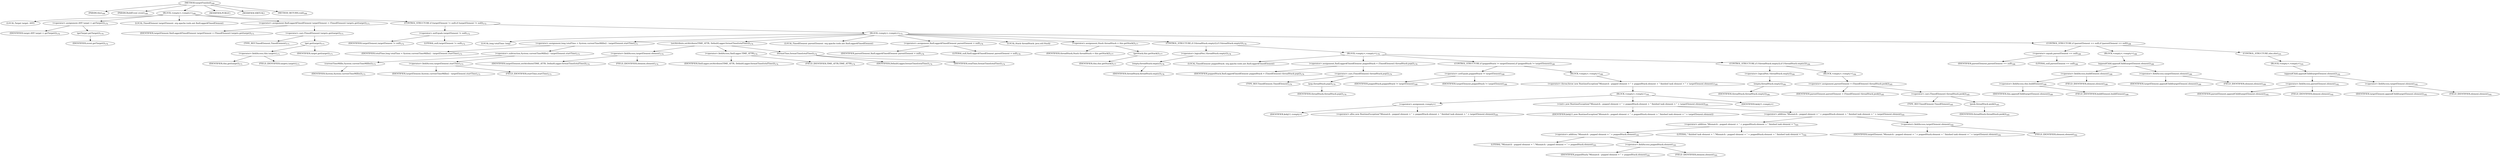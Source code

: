 digraph "targetFinished" {  
"411" [label = <(METHOD,targetFinished)<SUB>169</SUB>> ]
"25" [label = <(PARAM,this)<SUB>169</SUB>> ]
"412" [label = <(PARAM,BuildEvent event)<SUB>169</SUB>> ]
"413" [label = <(BLOCK,&lt;empty&gt;,&lt;empty&gt;)<SUB>169</SUB>> ]
"414" [label = <(LOCAL,Target target: ANY)> ]
"415" [label = <(&lt;operator&gt;.assignment,ANY target = getTarget())<SUB>170</SUB>> ]
"416" [label = <(IDENTIFIER,target,ANY target = getTarget())<SUB>170</SUB>> ]
"417" [label = <(getTarget,getTarget())<SUB>170</SUB>> ]
"418" [label = <(IDENTIFIER,event,getTarget())<SUB>170</SUB>> ]
"419" [label = <(LOCAL,TimedElement targetElement: org.apache.tools.ant.XmlLogger$TimedElement)> ]
"420" [label = <(&lt;operator&gt;.assignment,XmlLogger$TimedElement targetElement = (TimedElement) targets.get(target))<SUB>171</SUB>> ]
"421" [label = <(IDENTIFIER,targetElement,XmlLogger$TimedElement targetElement = (TimedElement) targets.get(target))<SUB>171</SUB>> ]
"422" [label = <(&lt;operator&gt;.cast,(TimedElement) targets.get(target))<SUB>171</SUB>> ]
"423" [label = <(TYPE_REF,TimedElement,TimedElement)<SUB>171</SUB>> ]
"424" [label = <(get,get(target))<SUB>171</SUB>> ]
"425" [label = <(&lt;operator&gt;.fieldAccess,this.targets)<SUB>171</SUB>> ]
"426" [label = <(IDENTIFIER,this,get(target))<SUB>171</SUB>> ]
"427" [label = <(FIELD_IDENTIFIER,targets,targets)<SUB>171</SUB>> ]
"428" [label = <(IDENTIFIER,target,get(target))<SUB>171</SUB>> ]
"429" [label = <(CONTROL_STRUCTURE,if (targetElement != null),if (targetElement != null))<SUB>172</SUB>> ]
"430" [label = <(&lt;operator&gt;.notEquals,targetElement != null)<SUB>172</SUB>> ]
"431" [label = <(IDENTIFIER,targetElement,targetElement != null)<SUB>172</SUB>> ]
"432" [label = <(LITERAL,null,targetElement != null)<SUB>172</SUB>> ]
"433" [label = <(BLOCK,&lt;empty&gt;,&lt;empty&gt;)<SUB>172</SUB>> ]
"434" [label = <(LOCAL,long totalTime: long)> ]
"435" [label = <(&lt;operator&gt;.assignment,long totalTime = System.currentTimeMillis() - targetElement.startTime)<SUB>173</SUB>> ]
"436" [label = <(IDENTIFIER,totalTime,long totalTime = System.currentTimeMillis() - targetElement.startTime)<SUB>173</SUB>> ]
"437" [label = <(&lt;operator&gt;.subtraction,System.currentTimeMillis() - targetElement.startTime)<SUB>173</SUB>> ]
"438" [label = <(currentTimeMillis,System.currentTimeMillis())<SUB>173</SUB>> ]
"439" [label = <(IDENTIFIER,System,System.currentTimeMillis())<SUB>173</SUB>> ]
"440" [label = <(&lt;operator&gt;.fieldAccess,targetElement.startTime)<SUB>173</SUB>> ]
"441" [label = <(IDENTIFIER,targetElement,System.currentTimeMillis() - targetElement.startTime)<SUB>173</SUB>> ]
"442" [label = <(FIELD_IDENTIFIER,startTime,startTime)<SUB>173</SUB>> ]
"443" [label = <(setAttribute,setAttribute(TIME_ATTR, DefaultLogger.formatTime(totalTime)))<SUB>174</SUB>> ]
"444" [label = <(&lt;operator&gt;.fieldAccess,targetElement.element)<SUB>174</SUB>> ]
"445" [label = <(IDENTIFIER,targetElement,setAttribute(TIME_ATTR, DefaultLogger.formatTime(totalTime)))<SUB>174</SUB>> ]
"446" [label = <(FIELD_IDENTIFIER,element,element)<SUB>174</SUB>> ]
"447" [label = <(&lt;operator&gt;.fieldAccess,XmlLogger.TIME_ATTR)<SUB>174</SUB>> ]
"448" [label = <(IDENTIFIER,XmlLogger,setAttribute(TIME_ATTR, DefaultLogger.formatTime(totalTime)))<SUB>174</SUB>> ]
"449" [label = <(FIELD_IDENTIFIER,TIME_ATTR,TIME_ATTR)<SUB>174</SUB>> ]
"450" [label = <(formatTime,formatTime(totalTime))<SUB>174</SUB>> ]
"451" [label = <(IDENTIFIER,DefaultLogger,formatTime(totalTime))<SUB>174</SUB>> ]
"452" [label = <(IDENTIFIER,totalTime,formatTime(totalTime))<SUB>174</SUB>> ]
"453" [label = <(LOCAL,TimedElement parentElement: org.apache.tools.ant.XmlLogger$TimedElement)> ]
"454" [label = <(&lt;operator&gt;.assignment,XmlLogger$TimedElement parentElement = null)<SUB>176</SUB>> ]
"455" [label = <(IDENTIFIER,parentElement,XmlLogger$TimedElement parentElement = null)<SUB>176</SUB>> ]
"456" [label = <(LITERAL,null,XmlLogger$TimedElement parentElement = null)<SUB>176</SUB>> ]
"457" [label = <(LOCAL,Stack threadStack: java.util.Stack)> ]
"458" [label = <(&lt;operator&gt;.assignment,Stack threadStack = this.getStack())<SUB>177</SUB>> ]
"459" [label = <(IDENTIFIER,threadStack,Stack threadStack = this.getStack())<SUB>177</SUB>> ]
"460" [label = <(getStack,this.getStack())<SUB>177</SUB>> ]
"24" [label = <(IDENTIFIER,this,this.getStack())<SUB>177</SUB>> ]
"461" [label = <(CONTROL_STRUCTURE,if (!threadStack.empty()),if (!threadStack.empty()))<SUB>178</SUB>> ]
"462" [label = <(&lt;operator&gt;.logicalNot,!threadStack.empty())<SUB>178</SUB>> ]
"463" [label = <(empty,threadStack.empty())<SUB>178</SUB>> ]
"464" [label = <(IDENTIFIER,threadStack,threadStack.empty())<SUB>178</SUB>> ]
"465" [label = <(BLOCK,&lt;empty&gt;,&lt;empty&gt;)<SUB>178</SUB>> ]
"466" [label = <(LOCAL,TimedElement poppedStack: org.apache.tools.ant.XmlLogger$TimedElement)> ]
"467" [label = <(&lt;operator&gt;.assignment,XmlLogger$TimedElement poppedStack = (TimedElement) threadStack.pop())<SUB>179</SUB>> ]
"468" [label = <(IDENTIFIER,poppedStack,XmlLogger$TimedElement poppedStack = (TimedElement) threadStack.pop())<SUB>179</SUB>> ]
"469" [label = <(&lt;operator&gt;.cast,(TimedElement) threadStack.pop())<SUB>179</SUB>> ]
"470" [label = <(TYPE_REF,TimedElement,TimedElement)<SUB>179</SUB>> ]
"471" [label = <(pop,threadStack.pop())<SUB>179</SUB>> ]
"472" [label = <(IDENTIFIER,threadStack,threadStack.pop())<SUB>179</SUB>> ]
"473" [label = <(CONTROL_STRUCTURE,if (poppedStack != targetElement),if (poppedStack != targetElement))<SUB>180</SUB>> ]
"474" [label = <(&lt;operator&gt;.notEquals,poppedStack != targetElement)<SUB>180</SUB>> ]
"475" [label = <(IDENTIFIER,poppedStack,poppedStack != targetElement)<SUB>180</SUB>> ]
"476" [label = <(IDENTIFIER,targetElement,poppedStack != targetElement)<SUB>180</SUB>> ]
"477" [label = <(BLOCK,&lt;empty&gt;,&lt;empty&gt;)<SUB>180</SUB>> ]
"478" [label = <(&lt;operator&gt;.throw,throw new RuntimeException(&quot;Mismatch - popped element = &quot; + poppedStack.element + &quot; finished task element = &quot; + targetElement.element);)<SUB>181</SUB>> ]
"479" [label = <(BLOCK,&lt;empty&gt;,&lt;empty&gt;)<SUB>181</SUB>> ]
"480" [label = <(&lt;operator&gt;.assignment,&lt;empty&gt;)> ]
"481" [label = <(IDENTIFIER,$obj11,&lt;empty&gt;)> ]
"482" [label = <(&lt;operator&gt;.alloc,new RuntimeException(&quot;Mismatch - popped element = &quot; + poppedStack.element + &quot; finished task element = &quot; + targetElement.element))<SUB>181</SUB>> ]
"483" [label = <(&lt;init&gt;,new RuntimeException(&quot;Mismatch - popped element = &quot; + poppedStack.element + &quot; finished task element = &quot; + targetElement.element))<SUB>181</SUB>> ]
"484" [label = <(IDENTIFIER,$obj11,new RuntimeException(&quot;Mismatch - popped element = &quot; + poppedStack.element + &quot; finished task element = &quot; + targetElement.element))> ]
"485" [label = <(&lt;operator&gt;.addition,&quot;Mismatch - popped element = &quot; + poppedStack.element + &quot; finished task element = &quot; + targetElement.element)<SUB>181</SUB>> ]
"486" [label = <(&lt;operator&gt;.addition,&quot;Mismatch - popped element = &quot; + poppedStack.element + &quot; finished task element = &quot;)<SUB>181</SUB>> ]
"487" [label = <(&lt;operator&gt;.addition,&quot;Mismatch - popped element = &quot; + poppedStack.element)<SUB>181</SUB>> ]
"488" [label = <(LITERAL,&quot;Mismatch - popped element = &quot;,&quot;Mismatch - popped element = &quot; + poppedStack.element)<SUB>181</SUB>> ]
"489" [label = <(&lt;operator&gt;.fieldAccess,poppedStack.element)<SUB>181</SUB>> ]
"490" [label = <(IDENTIFIER,poppedStack,&quot;Mismatch - popped element = &quot; + poppedStack.element)<SUB>181</SUB>> ]
"491" [label = <(FIELD_IDENTIFIER,element,element)<SUB>181</SUB>> ]
"492" [label = <(LITERAL,&quot; finished task element = &quot;,&quot;Mismatch - popped element = &quot; + poppedStack.element + &quot; finished task element = &quot;)<SUB>182</SUB>> ]
"493" [label = <(&lt;operator&gt;.fieldAccess,targetElement.element)<SUB>182</SUB>> ]
"494" [label = <(IDENTIFIER,targetElement,&quot;Mismatch - popped element = &quot; + poppedStack.element + &quot; finished task element = &quot; + targetElement.element)<SUB>182</SUB>> ]
"495" [label = <(FIELD_IDENTIFIER,element,element)<SUB>182</SUB>> ]
"496" [label = <(IDENTIFIER,$obj11,&lt;empty&gt;)> ]
"497" [label = <(CONTROL_STRUCTURE,if (!threadStack.empty()),if (!threadStack.empty()))<SUB>184</SUB>> ]
"498" [label = <(&lt;operator&gt;.logicalNot,!threadStack.empty())<SUB>184</SUB>> ]
"499" [label = <(empty,threadStack.empty())<SUB>184</SUB>> ]
"500" [label = <(IDENTIFIER,threadStack,threadStack.empty())<SUB>184</SUB>> ]
"501" [label = <(BLOCK,&lt;empty&gt;,&lt;empty&gt;)<SUB>184</SUB>> ]
"502" [label = <(&lt;operator&gt;.assignment,parentElement = (TimedElement) threadStack.peek())<SUB>185</SUB>> ]
"503" [label = <(IDENTIFIER,parentElement,parentElement = (TimedElement) threadStack.peek())<SUB>185</SUB>> ]
"504" [label = <(&lt;operator&gt;.cast,(TimedElement) threadStack.peek())<SUB>185</SUB>> ]
"505" [label = <(TYPE_REF,TimedElement,TimedElement)<SUB>185</SUB>> ]
"506" [label = <(peek,threadStack.peek())<SUB>185</SUB>> ]
"507" [label = <(IDENTIFIER,threadStack,threadStack.peek())<SUB>185</SUB>> ]
"508" [label = <(CONTROL_STRUCTURE,if (parentElement == null),if (parentElement == null))<SUB>188</SUB>> ]
"509" [label = <(&lt;operator&gt;.equals,parentElement == null)<SUB>188</SUB>> ]
"510" [label = <(IDENTIFIER,parentElement,parentElement == null)<SUB>188</SUB>> ]
"511" [label = <(LITERAL,null,parentElement == null)<SUB>188</SUB>> ]
"512" [label = <(BLOCK,&lt;empty&gt;,&lt;empty&gt;)<SUB>188</SUB>> ]
"513" [label = <(appendChild,appendChild(targetElement.element))<SUB>189</SUB>> ]
"514" [label = <(&lt;operator&gt;.fieldAccess,buildElement.element)<SUB>189</SUB>> ]
"515" [label = <(&lt;operator&gt;.fieldAccess,this.buildElement)<SUB>189</SUB>> ]
"516" [label = <(IDENTIFIER,this,appendChild(targetElement.element))<SUB>189</SUB>> ]
"517" [label = <(FIELD_IDENTIFIER,buildElement,buildElement)<SUB>189</SUB>> ]
"518" [label = <(FIELD_IDENTIFIER,element,element)<SUB>189</SUB>> ]
"519" [label = <(&lt;operator&gt;.fieldAccess,targetElement.element)<SUB>189</SUB>> ]
"520" [label = <(IDENTIFIER,targetElement,appendChild(targetElement.element))<SUB>189</SUB>> ]
"521" [label = <(FIELD_IDENTIFIER,element,element)<SUB>189</SUB>> ]
"522" [label = <(CONTROL_STRUCTURE,else,else)<SUB>191</SUB>> ]
"523" [label = <(BLOCK,&lt;empty&gt;,&lt;empty&gt;)<SUB>191</SUB>> ]
"524" [label = <(appendChild,appendChild(targetElement.element))<SUB>192</SUB>> ]
"525" [label = <(&lt;operator&gt;.fieldAccess,parentElement.element)<SUB>192</SUB>> ]
"526" [label = <(IDENTIFIER,parentElement,appendChild(targetElement.element))<SUB>192</SUB>> ]
"527" [label = <(FIELD_IDENTIFIER,element,element)<SUB>192</SUB>> ]
"528" [label = <(&lt;operator&gt;.fieldAccess,targetElement.element)<SUB>192</SUB>> ]
"529" [label = <(IDENTIFIER,targetElement,appendChild(targetElement.element))<SUB>192</SUB>> ]
"530" [label = <(FIELD_IDENTIFIER,element,element)<SUB>192</SUB>> ]
"531" [label = <(MODIFIER,PUBLIC)> ]
"532" [label = <(MODIFIER,VIRTUAL)> ]
"533" [label = <(METHOD_RETURN,void)<SUB>169</SUB>> ]
  "411" -> "25" 
  "411" -> "412" 
  "411" -> "413" 
  "411" -> "531" 
  "411" -> "532" 
  "411" -> "533" 
  "413" -> "414" 
  "413" -> "415" 
  "413" -> "419" 
  "413" -> "420" 
  "413" -> "429" 
  "415" -> "416" 
  "415" -> "417" 
  "417" -> "418" 
  "420" -> "421" 
  "420" -> "422" 
  "422" -> "423" 
  "422" -> "424" 
  "424" -> "425" 
  "424" -> "428" 
  "425" -> "426" 
  "425" -> "427" 
  "429" -> "430" 
  "429" -> "433" 
  "430" -> "431" 
  "430" -> "432" 
  "433" -> "434" 
  "433" -> "435" 
  "433" -> "443" 
  "433" -> "453" 
  "433" -> "454" 
  "433" -> "457" 
  "433" -> "458" 
  "433" -> "461" 
  "433" -> "508" 
  "435" -> "436" 
  "435" -> "437" 
  "437" -> "438" 
  "437" -> "440" 
  "438" -> "439" 
  "440" -> "441" 
  "440" -> "442" 
  "443" -> "444" 
  "443" -> "447" 
  "443" -> "450" 
  "444" -> "445" 
  "444" -> "446" 
  "447" -> "448" 
  "447" -> "449" 
  "450" -> "451" 
  "450" -> "452" 
  "454" -> "455" 
  "454" -> "456" 
  "458" -> "459" 
  "458" -> "460" 
  "460" -> "24" 
  "461" -> "462" 
  "461" -> "465" 
  "462" -> "463" 
  "463" -> "464" 
  "465" -> "466" 
  "465" -> "467" 
  "465" -> "473" 
  "465" -> "497" 
  "467" -> "468" 
  "467" -> "469" 
  "469" -> "470" 
  "469" -> "471" 
  "471" -> "472" 
  "473" -> "474" 
  "473" -> "477" 
  "474" -> "475" 
  "474" -> "476" 
  "477" -> "478" 
  "478" -> "479" 
  "479" -> "480" 
  "479" -> "483" 
  "479" -> "496" 
  "480" -> "481" 
  "480" -> "482" 
  "483" -> "484" 
  "483" -> "485" 
  "485" -> "486" 
  "485" -> "493" 
  "486" -> "487" 
  "486" -> "492" 
  "487" -> "488" 
  "487" -> "489" 
  "489" -> "490" 
  "489" -> "491" 
  "493" -> "494" 
  "493" -> "495" 
  "497" -> "498" 
  "497" -> "501" 
  "498" -> "499" 
  "499" -> "500" 
  "501" -> "502" 
  "502" -> "503" 
  "502" -> "504" 
  "504" -> "505" 
  "504" -> "506" 
  "506" -> "507" 
  "508" -> "509" 
  "508" -> "512" 
  "508" -> "522" 
  "509" -> "510" 
  "509" -> "511" 
  "512" -> "513" 
  "513" -> "514" 
  "513" -> "519" 
  "514" -> "515" 
  "514" -> "518" 
  "515" -> "516" 
  "515" -> "517" 
  "519" -> "520" 
  "519" -> "521" 
  "522" -> "523" 
  "523" -> "524" 
  "524" -> "525" 
  "524" -> "528" 
  "525" -> "526" 
  "525" -> "527" 
  "528" -> "529" 
  "528" -> "530" 
}
